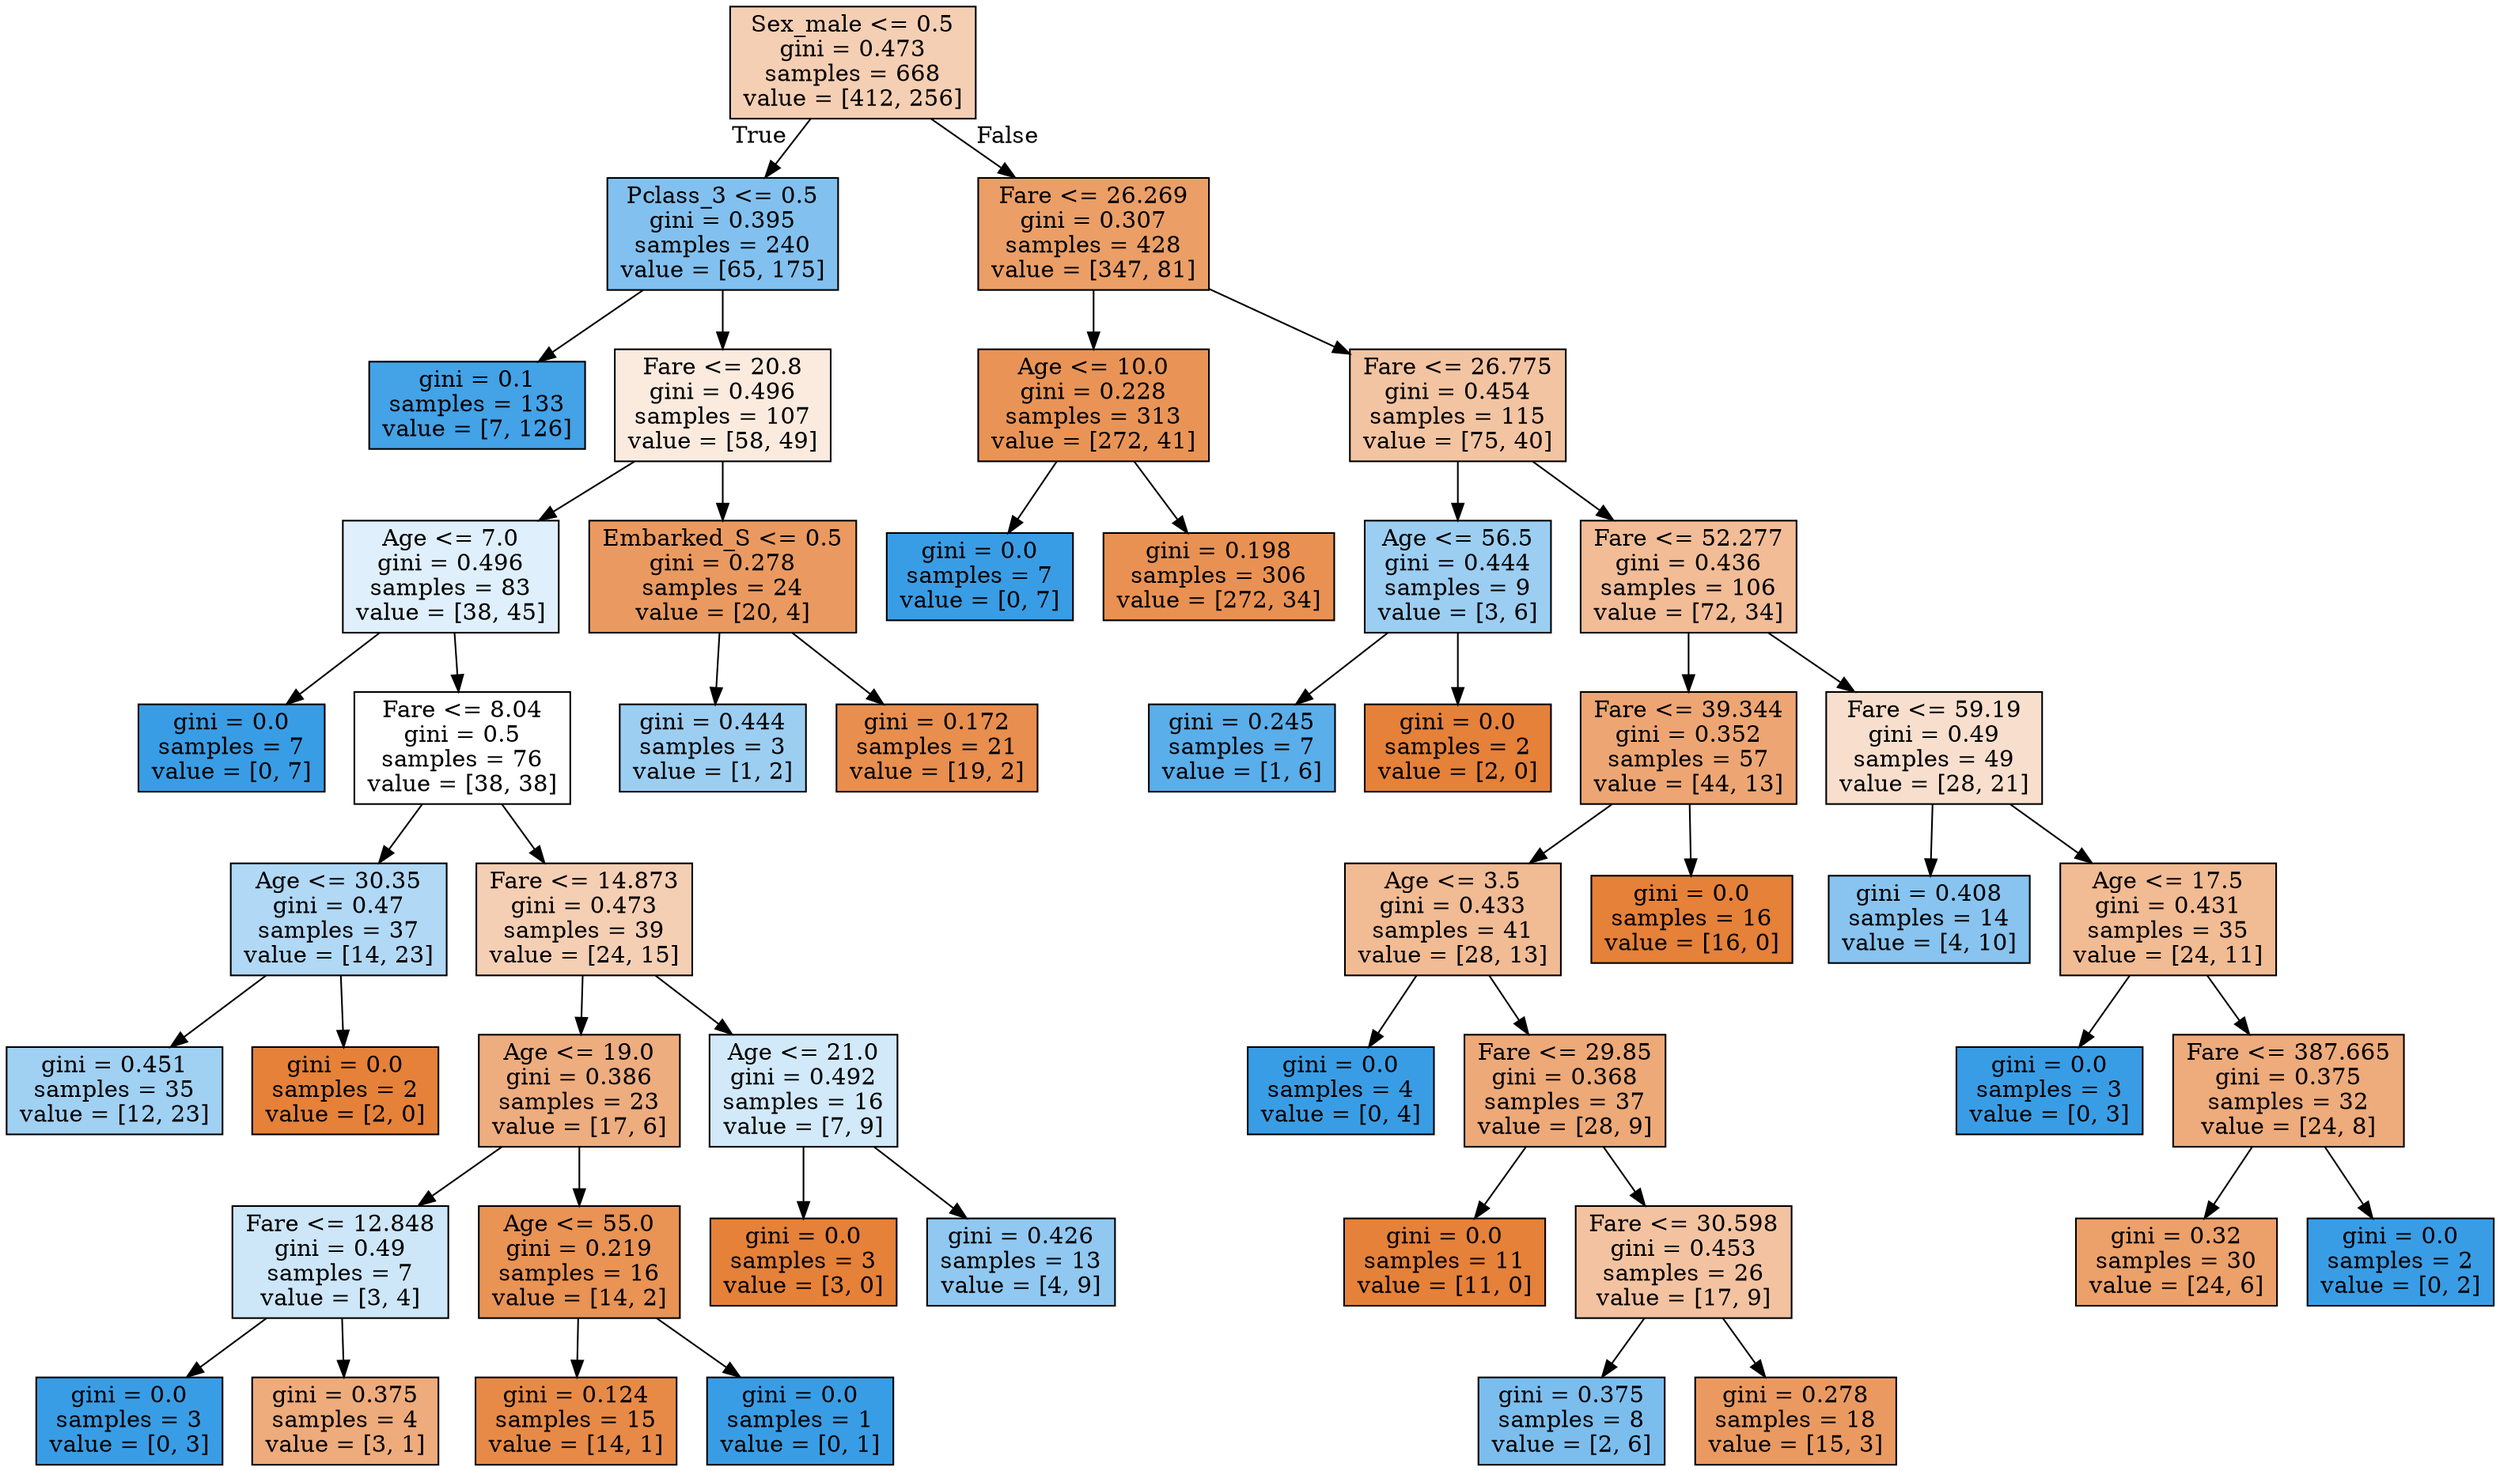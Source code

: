 digraph Tree {
node [shape=box, style="filled", color="black"] ;
0 [label="Sex_male <= 0.5\ngini = 0.473\nsamples = 668\nvalue = [412, 256]", fillcolor="#e5813961"] ;
1 [label="Pclass_3 <= 0.5\ngini = 0.395\nsamples = 240\nvalue = [65, 175]", fillcolor="#399de5a0"] ;
0 -> 1 [labeldistance=2.5, labelangle=45, headlabel="True"] ;
3 [label="gini = 0.1\nsamples = 133\nvalue = [7, 126]", fillcolor="#399de5f1"] ;
1 -> 3 ;
4 [label="Fare <= 20.8\ngini = 0.496\nsamples = 107\nvalue = [58, 49]", fillcolor="#e5813928"] ;
1 -> 4 ;
9 [label="Age <= 7.0\ngini = 0.496\nsamples = 83\nvalue = [38, 45]", fillcolor="#399de528"] ;
4 -> 9 ;
11 [label="gini = 0.0\nsamples = 7\nvalue = [0, 7]", fillcolor="#399de5ff"] ;
9 -> 11 ;
12 [label="Fare <= 8.04\ngini = 0.5\nsamples = 76\nvalue = [38, 38]", fillcolor="#e5813900"] ;
9 -> 12 ;
13 [label="Age <= 30.35\ngini = 0.47\nsamples = 37\nvalue = [14, 23]", fillcolor="#399de564"] ;
12 -> 13 ;
45 [label="gini = 0.451\nsamples = 35\nvalue = [12, 23]", fillcolor="#399de57a"] ;
13 -> 45 ;
46 [label="gini = 0.0\nsamples = 2\nvalue = [2, 0]", fillcolor="#e58139ff"] ;
13 -> 46 ;
14 [label="Fare <= 14.873\ngini = 0.473\nsamples = 39\nvalue = [24, 15]", fillcolor="#e5813960"] ;
12 -> 14 ;
35 [label="Age <= 19.0\ngini = 0.386\nsamples = 23\nvalue = [17, 6]", fillcolor="#e58139a5"] ;
14 -> 35 ;
39 [label="Fare <= 12.848\ngini = 0.49\nsamples = 7\nvalue = [3, 4]", fillcolor="#399de540"] ;
35 -> 39 ;
41 [label="gini = 0.0\nsamples = 3\nvalue = [0, 3]", fillcolor="#399de5ff"] ;
39 -> 41 ;
42 [label="gini = 0.375\nsamples = 4\nvalue = [3, 1]", fillcolor="#e58139aa"] ;
39 -> 42 ;
40 [label="Age <= 55.0\ngini = 0.219\nsamples = 16\nvalue = [14, 2]", fillcolor="#e58139db"] ;
35 -> 40 ;
47 [label="gini = 0.124\nsamples = 15\nvalue = [14, 1]", fillcolor="#e58139ed"] ;
40 -> 47 ;
48 [label="gini = 0.0\nsamples = 1\nvalue = [0, 1]", fillcolor="#399de5ff"] ;
40 -> 48 ;
36 [label="Age <= 21.0\ngini = 0.492\nsamples = 16\nvalue = [7, 9]", fillcolor="#399de539"] ;
14 -> 36 ;
37 [label="gini = 0.0\nsamples = 3\nvalue = [3, 0]", fillcolor="#e58139ff"] ;
36 -> 37 ;
38 [label="gini = 0.426\nsamples = 13\nvalue = [4, 9]", fillcolor="#399de58e"] ;
36 -> 38 ;
10 [label="Embarked_S <= 0.5\ngini = 0.278\nsamples = 24\nvalue = [20, 4]", fillcolor="#e58139cc"] ;
4 -> 10 ;
43 [label="gini = 0.444\nsamples = 3\nvalue = [1, 2]", fillcolor="#399de57f"] ;
10 -> 43 ;
44 [label="gini = 0.172\nsamples = 21\nvalue = [19, 2]", fillcolor="#e58139e4"] ;
10 -> 44 ;
2 [label="Fare <= 26.269\ngini = 0.307\nsamples = 428\nvalue = [347, 81]", fillcolor="#e58139c3"] ;
0 -> 2 [labeldistance=2.5, labelangle=-45, headlabel="False"] ;
5 [label="Age <= 10.0\ngini = 0.228\nsamples = 313\nvalue = [272, 41]", fillcolor="#e58139d9"] ;
2 -> 5 ;
7 [label="gini = 0.0\nsamples = 7\nvalue = [0, 7]", fillcolor="#399de5ff"] ;
5 -> 7 ;
8 [label="gini = 0.198\nsamples = 306\nvalue = [272, 34]", fillcolor="#e58139df"] ;
5 -> 8 ;
6 [label="Fare <= 26.775\ngini = 0.454\nsamples = 115\nvalue = [75, 40]", fillcolor="#e5813977"] ;
2 -> 6 ;
15 [label="Age <= 56.5\ngini = 0.444\nsamples = 9\nvalue = [3, 6]", fillcolor="#399de57f"] ;
6 -> 15 ;
17 [label="gini = 0.245\nsamples = 7\nvalue = [1, 6]", fillcolor="#399de5d4"] ;
15 -> 17 ;
18 [label="gini = 0.0\nsamples = 2\nvalue = [2, 0]", fillcolor="#e58139ff"] ;
15 -> 18 ;
16 [label="Fare <= 52.277\ngini = 0.436\nsamples = 106\nvalue = [72, 34]", fillcolor="#e5813987"] ;
6 -> 16 ;
19 [label="Fare <= 39.344\ngini = 0.352\nsamples = 57\nvalue = [44, 13]", fillcolor="#e58139b4"] ;
16 -> 19 ;
27 [label="Age <= 3.5\ngini = 0.433\nsamples = 41\nvalue = [28, 13]", fillcolor="#e5813989"] ;
19 -> 27 ;
29 [label="gini = 0.0\nsamples = 4\nvalue = [0, 4]", fillcolor="#399de5ff"] ;
27 -> 29 ;
30 [label="Fare <= 29.85\ngini = 0.368\nsamples = 37\nvalue = [28, 9]", fillcolor="#e58139ad"] ;
27 -> 30 ;
31 [label="gini = 0.0\nsamples = 11\nvalue = [11, 0]", fillcolor="#e58139ff"] ;
30 -> 31 ;
32 [label="Fare <= 30.598\ngini = 0.453\nsamples = 26\nvalue = [17, 9]", fillcolor="#e5813978"] ;
30 -> 32 ;
33 [label="gini = 0.375\nsamples = 8\nvalue = [2, 6]", fillcolor="#399de5aa"] ;
32 -> 33 ;
34 [label="gini = 0.278\nsamples = 18\nvalue = [15, 3]", fillcolor="#e58139cc"] ;
32 -> 34 ;
28 [label="gini = 0.0\nsamples = 16\nvalue = [16, 0]", fillcolor="#e58139ff"] ;
19 -> 28 ;
20 [label="Fare <= 59.19\ngini = 0.49\nsamples = 49\nvalue = [28, 21]", fillcolor="#e5813940"] ;
16 -> 20 ;
21 [label="gini = 0.408\nsamples = 14\nvalue = [4, 10]", fillcolor="#399de599"] ;
20 -> 21 ;
22 [label="Age <= 17.5\ngini = 0.431\nsamples = 35\nvalue = [24, 11]", fillcolor="#e581398a"] ;
20 -> 22 ;
23 [label="gini = 0.0\nsamples = 3\nvalue = [0, 3]", fillcolor="#399de5ff"] ;
22 -> 23 ;
24 [label="Fare <= 387.665\ngini = 0.375\nsamples = 32\nvalue = [24, 8]", fillcolor="#e58139aa"] ;
22 -> 24 ;
25 [label="gini = 0.32\nsamples = 30\nvalue = [24, 6]", fillcolor="#e58139bf"] ;
24 -> 25 ;
26 [label="gini = 0.0\nsamples = 2\nvalue = [0, 2]", fillcolor="#399de5ff"] ;
24 -> 26 ;
}